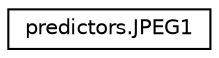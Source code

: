 digraph "Graphical Class Hierarchy"
{
  edge [fontname="Helvetica",fontsize="10",labelfontname="Helvetica",labelfontsize="10"];
  node [fontname="Helvetica",fontsize="10",shape=record];
  rankdir="LR";
  Node0 [label="predictors.JPEG1",height=0.2,width=0.4,color="black", fillcolor="white", style="filled",URL="$classpredictors_1_1JPEG1.html"];
}
